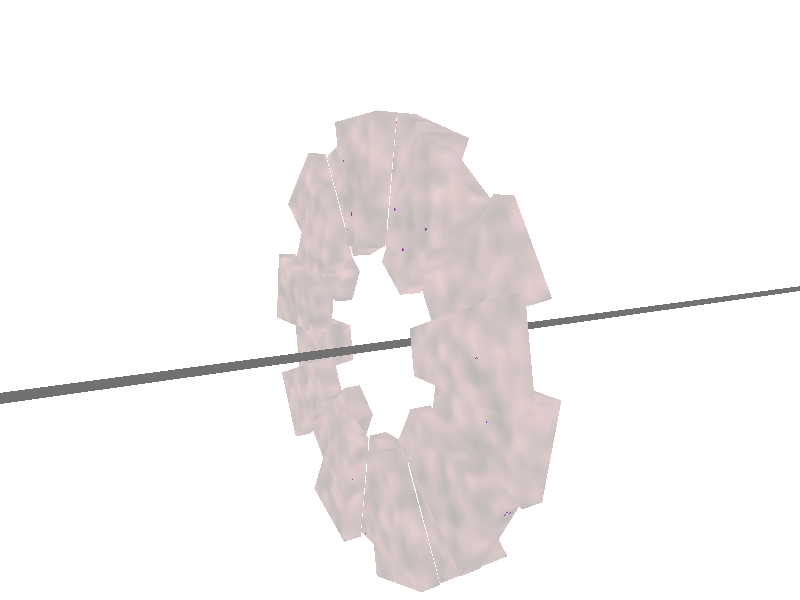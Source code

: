 #include "textures.inc"
#include "colors.inc"

background { color White }

cylinder {
   <0, 10000, 0>, <0, -1000, 0>, 0.1
   
   pigment {
      color rgb <0.3, 0.3, 0.3>
   }
   scale 1
   rotate x*90
   translate <0, 0, 0>
}

union {
   prism {
      linear_spline
      linear_sweep
      0, 0.5,
      5,
      <1.05, 2>, <0.5, -1>, <-0.5, -1>, <-1.05, 2>, <1.05, 2>
      scale 1
      translate z*3.5
      rotate y*240
   }
   
   prism {
      linear_spline
      linear_sweep
      0, 0.5,
      5,
      <1.05, 2>, <0.5, -1>, <-0.5, -1>, <-1.05, 2>, <1.05, 2>
      scale 1
      translate z*3.5
      rotate <0, 0, 0>
   }
   
   prism {
      linear_spline
      linear_sweep
      0, 0.5,
      5,
      <1.05, 2>, <0.5, -1>, <-0.5, -1>, <-1.05, 2>, <1.05, 2>
      scale 1
      translate <0, 0.6, 3.5>
      rotate y*20
   }
   
   prism {
      linear_spline
      linear_sweep
      0, 0.5,
      5,
      <1.05, 2>, <0.5, -1>, <-0.5, -1>, <-1.05, 2>, <1.05, 2>
      scale 1
      translate z*3.5
      rotate y*40
   }
   
   prism {
      linear_spline
      linear_sweep
      0, 0.5,
      5,
      <1.05, 2>, <0.5, -1>, <-0.5, -1>, <-1.05, 2>, <1.05, 2>
      scale 1
      translate <0, 0.6, 3.5>
      rotate y*60
   }
   
   prism {
      linear_spline
      linear_sweep
      0, 0.5,
      5,
      <1.05, 2>, <0.5, -1>, <-0.5, -1>, <-1.05, 2>, <1.05, 2>
      scale 1
      translate z*3.5
      rotate y*80
   }
   
   prism {
      linear_spline
      linear_sweep
      0, 0.5,
      5,
      <1.05, 2>, <0.5, -1>, <-0.5, -1>, <-1.05, 2>, <1.05, 2>
      scale 1
      translate <0, 0.6, 3.5>
      rotate y*100
   }
   
   prism {
      linear_spline
      linear_sweep
      0, 0.5,
      5,
      <1.05, 2>, <0.5, -1>, <-0.5, -1>, <-1.05, 2>, <1.05, 2>
      scale 1
      translate z*3.5
      rotate y*120
   }
   
   prism {
      linear_spline
      linear_sweep
      0, 0.5,
      5,
      <1.05, 2>, <0.5, -1>, <-0.5, -1>, <-1.05, 2>, <1.05, 2>
      scale 1
      translate <0, 0.6, 3.5>
      rotate y*140
   }
   
   prism {
      linear_spline
      linear_sweep
      0, 0.5,
      5,
      <1.05, 2>, <0.5, -1>, <-0.5, -1>, <-1.05, 2>, <1.05, 2>
      scale 1
      translate z*3.5
      rotate y*160
   }
   
   prism {
      linear_spline
      linear_sweep
      0, 0.5,
      5,
      <1.05, 2>, <0.5, -1>, <-0.5, -1>, <-1.05, 2>, <1.05, 2>
      scale 1
      translate <0, 0.6, 3.5>
      rotate y*180
   }
   
   prism {
      linear_spline
      linear_sweep
      0, 0.5,
      5,
      <1.05, 2>, <0.5, -1>, <-0.5, -1>, <-1.05, 2>, <1.05, 2>
      scale 1
      translate z*3.5
      rotate y*200
   }
   
   prism {
      linear_spline
      linear_sweep
      0, 0.5,
      5,
      <1.05, 2>, <0.5, -1>, <-0.5, -1>, <-1.05, 2>, <1.05, 2>
      scale 1
      translate <0, 0.6, 3.5>
      rotate y*220
   }
   
   prism {
      linear_spline
      linear_sweep
      0, 0.5,
      5,
      <1.05, 2>, <0.5, -1>, <-0.5, -1>, <-1.05, 2>, <1.05, 2>
      scale 1
      translate <0, 0.6, 3.5>
      rotate y*260
   }
   
   prism {
      linear_spline
      linear_sweep
      0, 0.5,
      5,
      <1.05, 2>, <0.5, -1>, <-0.5, -1>, <-1.05, 2>, <1.05, 2>
      scale 1
      translate z*3.5
      rotate y*280
   }
   
   prism {
      linear_spline
      linear_sweep
      0, 0.5,
      5,
      <1.05, 2>, <0.5, -1>, <-0.5, -1>, <-1.05, 2>, <1.05, 2>
      scale 1
      translate <0, 0.6, 3.5>
      rotate y*300
   }
   
   prism {
      linear_spline
      linear_sweep
      0, 0.5,
      5,
      <1.05, 2>, <0.5, -1>, <-0.5, -1>, <-1.05, 2>, <1.05, 2>
      scale 1
      translate z*3.5
      rotate y*320
   }
   
   prism {
      linear_spline
      linear_sweep
      0, 0.5,
      5,
      <1.05, 2>, <0.5, -1>, <-0.5, -1>, <-1.05, 2>, <1.05, 2>
      scale 1
      translate <0, 0.6, 3.5>
      rotate y*340
   }
   
   texture { PinkAlabaster }
   rotate x*90
}

global_settings {
   assumed_gamma 1.5
   noise_generator 2
}

light_source {
   <-12.6456, 3.83927, 12.908>, rgb <1, 1, 1>
}

light_source {
   <-96.743, 9.75904, 5.70925>, rgb <0.5, 0.5, 0.5>
   shadowless
}

camera {
   perspective
   location <-12.7417, 3.41161, 7.72706>
   sky <0, 1, 0>
   direction <0, 0, 1>
   right <1.33333, 0, 0>
   up <0, 1, 0>
   look_at <-3.44271, 1.7411, 1.99687>
}